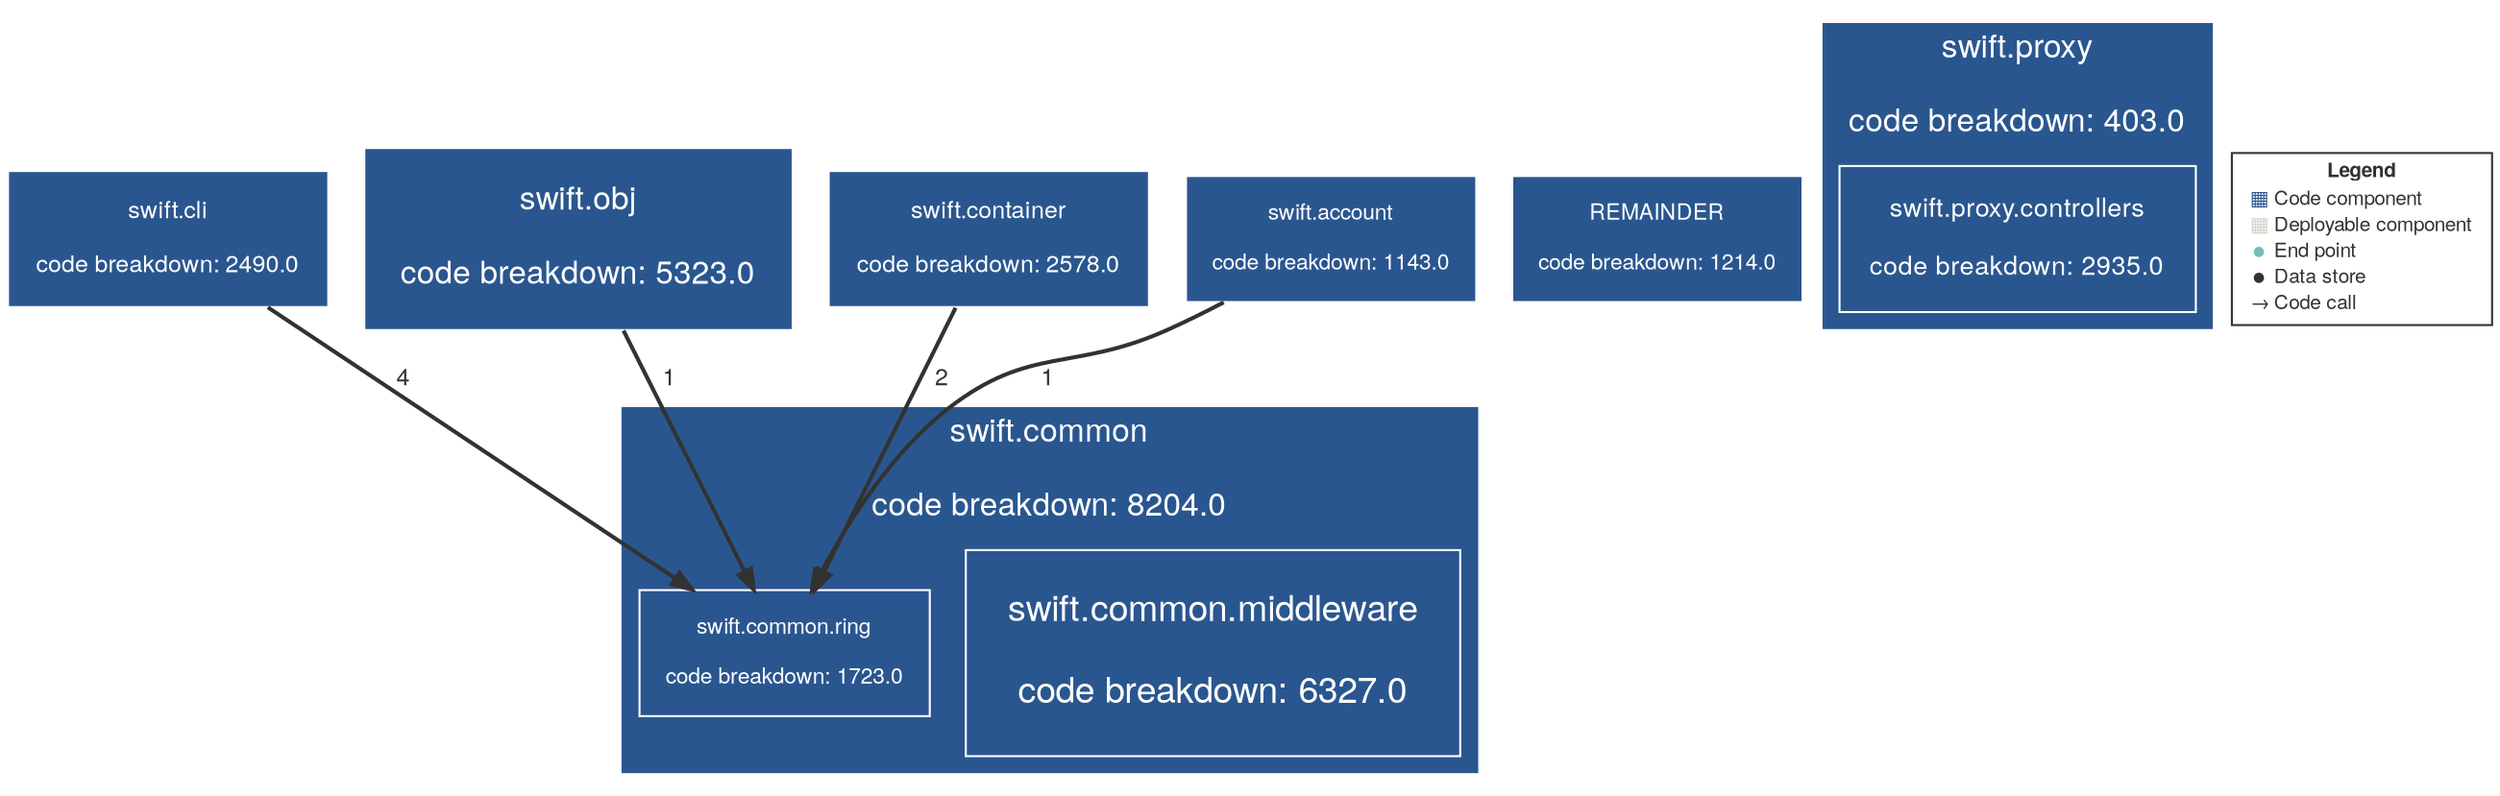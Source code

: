 digraph "Graph" {
compound=true
rankdir=TD
"swift.cli@NOT_DEPLOYED" [ shape="box" style="filled" fillcolor="#2A568F" penwidth="1" color="#FFFFFF" fontname="Helvetica Neue" fontcolor="#FFFFFF" fontsize="12" margin="0.192" label="swift.cli

code breakdown: 2490.0" ]
"swift.obj@NOT_DEPLOYED" [ shape="box" style="filled" fillcolor="#2A568F" penwidth="1" color="#FFFFFF" fontname="Helvetica Neue" fontcolor="#FFFFFF" fontsize="16" margin="0.256" label="swift.obj

code breakdown: 5323.0" ]
"REMAINDER@NOT_DEPLOYED" [ shape="box" style="filled" fillcolor="#2A568F" penwidth="1" color="#FFFFFF" fontname="Helvetica Neue" fontcolor="#FFFFFF" fontsize="11" margin="0.176" label="REMAINDER

code breakdown: 1214.0" ]
"swift.container@NOT_DEPLOYED" [ shape="box" style="filled" fillcolor="#2A568F" penwidth="1" color="#FFFFFF" fontname="Helvetica Neue" fontcolor="#FFFFFF" fontsize="12" margin="0.192" label="swift.container

code breakdown: 2578.0" ]
"swift.account@NOT_DEPLOYED" [ shape="box" style="filled" fillcolor="#2A568F" penwidth="1" color="#FFFFFF" fontname="Helvetica Neue" fontcolor="#FFFFFF" fontsize="11" margin="0.176" label="swift.account

code breakdown: 1143.0" ]
subgraph "cluster-swift.proxy" {
style="filled"
color="#2A568F"
fontname="Helvetica Neue"
fontsize="16"
fontcolor="#FFFFFF"
label="swift.proxy

code breakdown: 403.0"
"swift.proxy.controllers@swift.proxy" [ shape="box" style="filled" fillcolor="#2A568F" penwidth="1" color="#FFFFFF" fontname="Helvetica Neue" fontcolor="#FFFFFF" fontsize="13" margin="0.20800000000000002" label="swift.proxy.controllers

code breakdown: 2935.0" ]
}
subgraph "cluster-swift.common" {
style="filled"
color="#2A568F"
fontname="Helvetica Neue"
fontsize="16"
fontcolor="#FFFFFF"
label="swift.common

code breakdown: 8204.0"
"swift.common.middleware@swift.common" [ shape="box" style="filled" fillcolor="#2A568F" penwidth="1" color="#FFFFFF" fontname="Helvetica Neue" fontcolor="#FFFFFF" fontsize="18" margin="0.28800000000000003" label="swift.common.middleware

code breakdown: 6327.0" ]
"swift.common.ring@swift.common" [ shape="box" style="filled" fillcolor="#2A568F" penwidth="1" color="#FFFFFF" fontname="Helvetica Neue" fontcolor="#FFFFFF" fontsize="11" margin="0.176" label="swift.common.ring

code breakdown: 1723.0" ]
}
"swift.cli@NOT_DEPLOYED" -> "swift.common.ring@swift.common" [ penwidth="2" color="#323232" fontcolor="#323232" fontname="Helvetica Neue" fontsize="12" label="  4" ]
"swift.obj@NOT_DEPLOYED" -> "swift.common.ring@swift.common" [ penwidth="2" color="#323232" fontcolor="#323232" fontname="Helvetica Neue" fontsize="12" label="  1" ]
"swift.container@NOT_DEPLOYED" -> "swift.common.ring@swift.common" [ penwidth="2" color="#323232" fontcolor="#323232" fontname="Helvetica Neue" fontsize="12" label="  2" ]
"swift.account@NOT_DEPLOYED" -> "swift.common.ring@swift.common" [ penwidth="2" color="#323232" fontcolor="#323232" fontname="Helvetica Neue" fontsize="12" label="  1" ]
"LEGEND" [ shape="box" style="filled" fillcolor="#FFFFFF" penwidth="1" color="#323232" fontname="Helvetica Neue" fontcolor="#323232" fontsize="10" label=<<TABLE BORDER="0" CELLPADDING="1" CELLSPACING="0">
<TR><TD COLSPAN="2"><B>Legend</B></TD></TR>
<TR><TD><FONT COLOR="#2A568F">&#9638;</FONT></TD><TD ALIGN="left">Code component</TD></TR>
<TR><TD><FONT COLOR="#D2D1C7">&#9638;</FONT></TD><TD ALIGN="left">Deployable component</TD></TR>
<TR><TD><FONT COLOR="#72C0B4">&#9679;</FONT></TD><TD ALIGN="left">End point</TD></TR>
<TR><TD><FONT COLOR="#323232">&#9679;</FONT></TD><TD ALIGN="left">Data store</TD></TR>
<TR><TD><FONT COLOR="#323232">&rarr;</FONT></TD><TD ALIGN="left">Code call</TD></TR>
</TABLE>
>  ]
}
